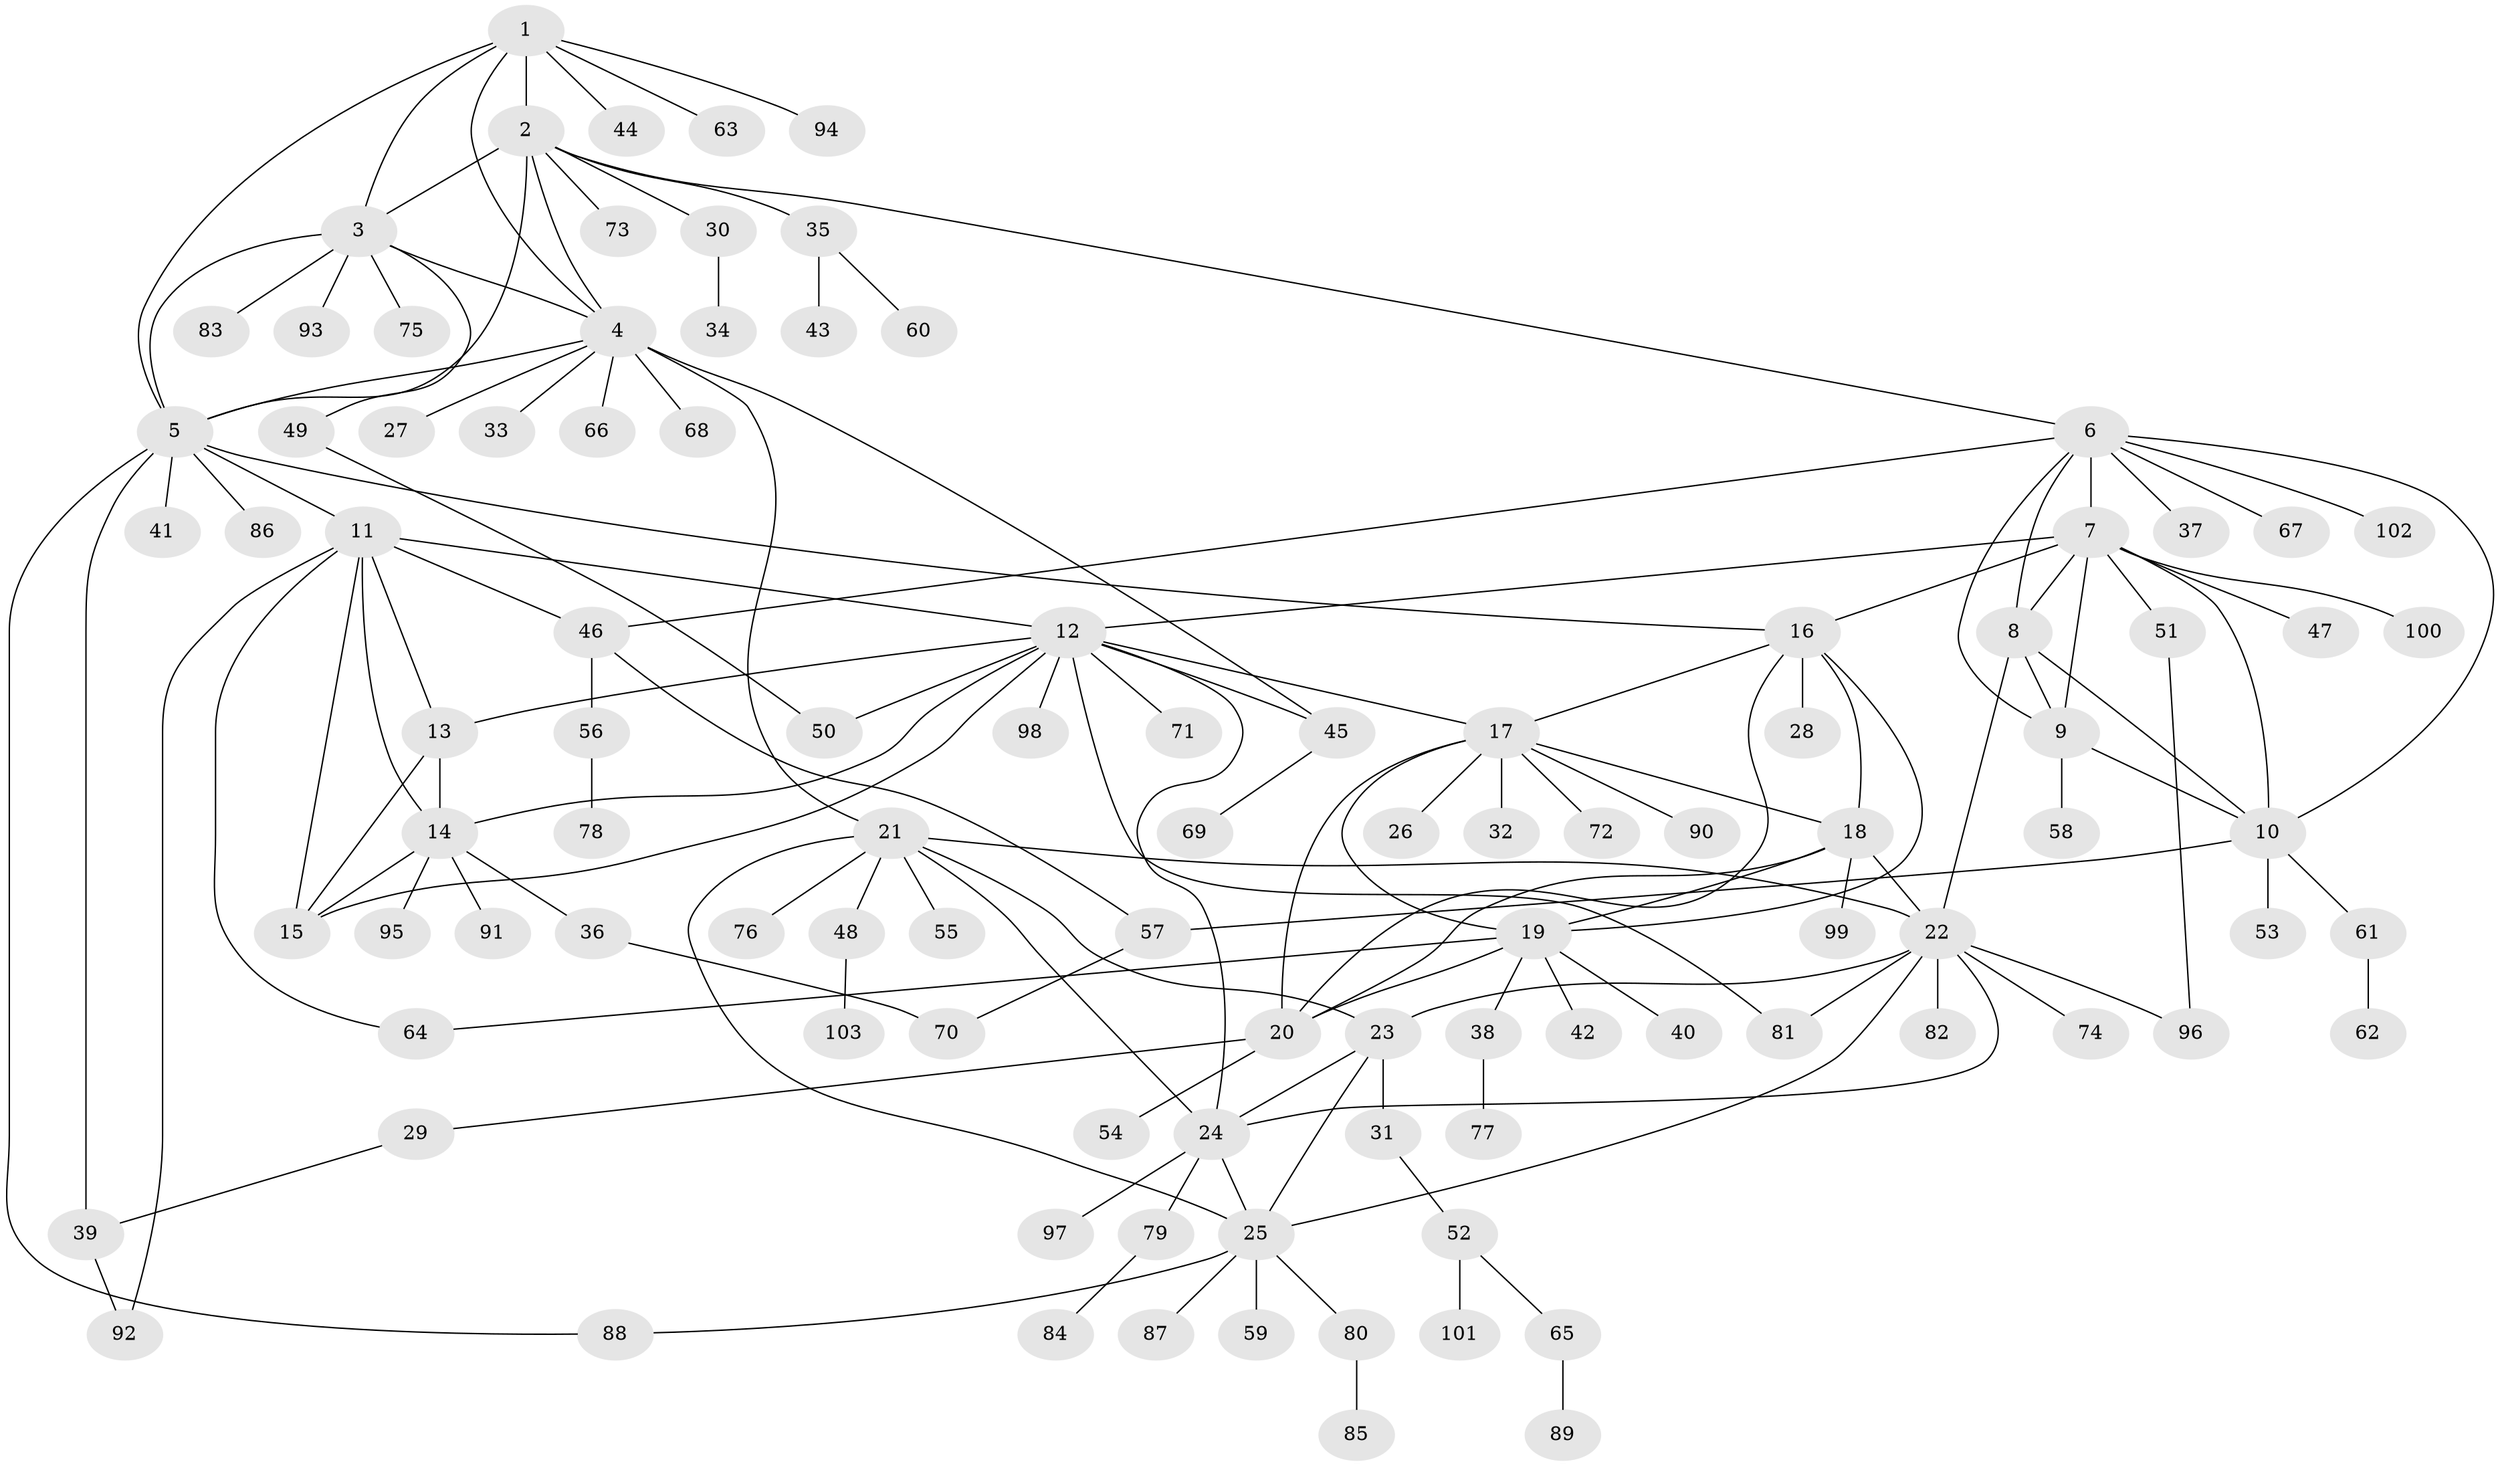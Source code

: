 // Generated by graph-tools (version 1.1) at 2025/16/03/09/25 04:16:04]
// undirected, 103 vertices, 149 edges
graph export_dot {
graph [start="1"]
  node [color=gray90,style=filled];
  1;
  2;
  3;
  4;
  5;
  6;
  7;
  8;
  9;
  10;
  11;
  12;
  13;
  14;
  15;
  16;
  17;
  18;
  19;
  20;
  21;
  22;
  23;
  24;
  25;
  26;
  27;
  28;
  29;
  30;
  31;
  32;
  33;
  34;
  35;
  36;
  37;
  38;
  39;
  40;
  41;
  42;
  43;
  44;
  45;
  46;
  47;
  48;
  49;
  50;
  51;
  52;
  53;
  54;
  55;
  56;
  57;
  58;
  59;
  60;
  61;
  62;
  63;
  64;
  65;
  66;
  67;
  68;
  69;
  70;
  71;
  72;
  73;
  74;
  75;
  76;
  77;
  78;
  79;
  80;
  81;
  82;
  83;
  84;
  85;
  86;
  87;
  88;
  89;
  90;
  91;
  92;
  93;
  94;
  95;
  96;
  97;
  98;
  99;
  100;
  101;
  102;
  103;
  1 -- 2;
  1 -- 3;
  1 -- 4;
  1 -- 5;
  1 -- 44;
  1 -- 63;
  1 -- 94;
  2 -- 3;
  2 -- 4;
  2 -- 5;
  2 -- 6;
  2 -- 30;
  2 -- 35;
  2 -- 73;
  3 -- 4;
  3 -- 5;
  3 -- 49;
  3 -- 75;
  3 -- 83;
  3 -- 93;
  4 -- 5;
  4 -- 21;
  4 -- 27;
  4 -- 33;
  4 -- 45;
  4 -- 66;
  4 -- 68;
  5 -- 11;
  5 -- 16;
  5 -- 39;
  5 -- 41;
  5 -- 86;
  5 -- 88;
  6 -- 7;
  6 -- 8;
  6 -- 9;
  6 -- 10;
  6 -- 37;
  6 -- 46;
  6 -- 67;
  6 -- 102;
  7 -- 8;
  7 -- 9;
  7 -- 10;
  7 -- 12;
  7 -- 16;
  7 -- 47;
  7 -- 51;
  7 -- 100;
  8 -- 9;
  8 -- 10;
  8 -- 22;
  9 -- 10;
  9 -- 58;
  10 -- 53;
  10 -- 57;
  10 -- 61;
  11 -- 12;
  11 -- 13;
  11 -- 14;
  11 -- 15;
  11 -- 46;
  11 -- 64;
  11 -- 92;
  12 -- 13;
  12 -- 14;
  12 -- 15;
  12 -- 17;
  12 -- 24;
  12 -- 45;
  12 -- 50;
  12 -- 71;
  12 -- 81;
  12 -- 98;
  13 -- 14;
  13 -- 15;
  14 -- 15;
  14 -- 36;
  14 -- 91;
  14 -- 95;
  16 -- 17;
  16 -- 18;
  16 -- 19;
  16 -- 20;
  16 -- 28;
  17 -- 18;
  17 -- 19;
  17 -- 20;
  17 -- 26;
  17 -- 32;
  17 -- 72;
  17 -- 90;
  18 -- 19;
  18 -- 20;
  18 -- 22;
  18 -- 99;
  19 -- 20;
  19 -- 38;
  19 -- 40;
  19 -- 42;
  19 -- 64;
  20 -- 29;
  20 -- 54;
  21 -- 22;
  21 -- 23;
  21 -- 24;
  21 -- 25;
  21 -- 48;
  21 -- 55;
  21 -- 76;
  22 -- 23;
  22 -- 24;
  22 -- 25;
  22 -- 74;
  22 -- 81;
  22 -- 82;
  22 -- 96;
  23 -- 24;
  23 -- 25;
  23 -- 31;
  24 -- 25;
  24 -- 79;
  24 -- 97;
  25 -- 59;
  25 -- 80;
  25 -- 87;
  25 -- 88;
  29 -- 39;
  30 -- 34;
  31 -- 52;
  35 -- 43;
  35 -- 60;
  36 -- 70;
  38 -- 77;
  39 -- 92;
  45 -- 69;
  46 -- 56;
  46 -- 57;
  48 -- 103;
  49 -- 50;
  51 -- 96;
  52 -- 65;
  52 -- 101;
  56 -- 78;
  57 -- 70;
  61 -- 62;
  65 -- 89;
  79 -- 84;
  80 -- 85;
}
